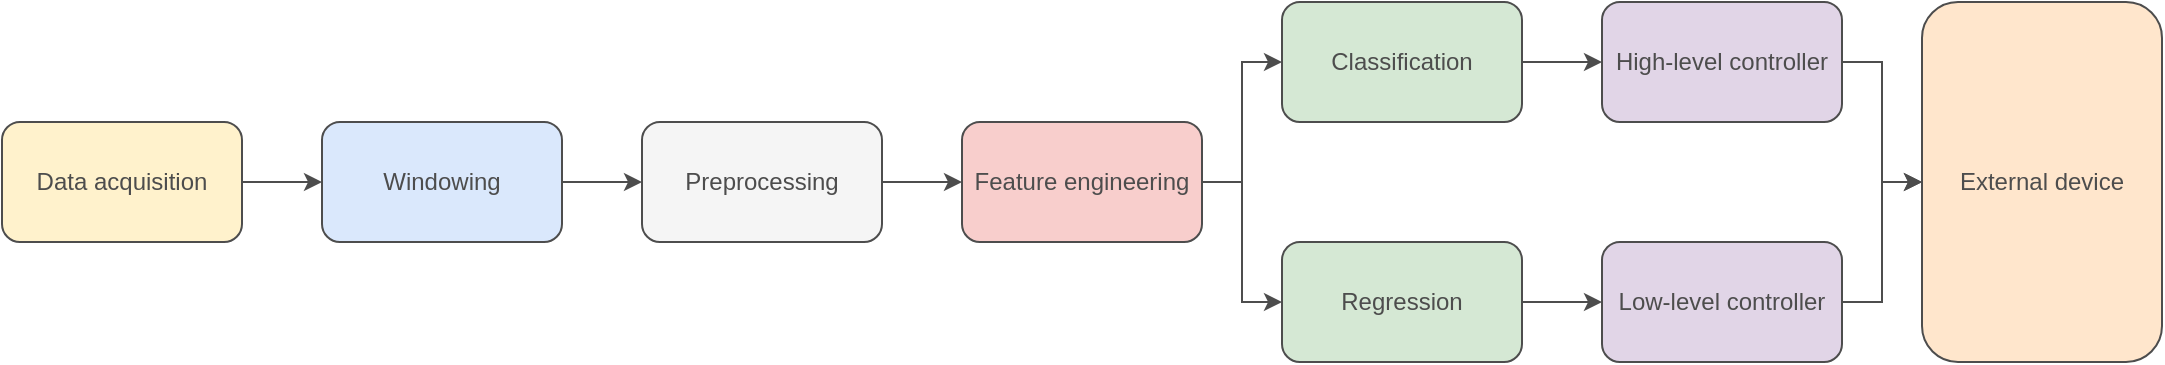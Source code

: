 <mxfile version="20.2.7" type="device"><diagram id="RulmJ-SVrYmtyPeonmaO" name="Page-1"><mxGraphModel dx="1422" dy="734" grid="1" gridSize="10" guides="1" tooltips="1" connect="1" arrows="1" fold="1" page="1" pageScale="1" pageWidth="1000" pageHeight="500" math="0" shadow="0"><root><mxCell id="0"/><mxCell id="1" parent="0"/><mxCell id="T7NRh_V3e4S3pBIKsgdC-14" style="edgeStyle=orthogonalEdgeStyle;rounded=0;orthogonalLoop=1;jettySize=auto;html=1;entryX=0;entryY=0.5;entryDx=0;entryDy=0;fontColor=#4D4D4D;strokeColor=#4D4D4D;" edge="1" parent="1" source="T7NRh_V3e4S3pBIKsgdC-1" target="T7NRh_V3e4S3pBIKsgdC-2"><mxGeometry relative="1" as="geometry"/></mxCell><mxCell id="T7NRh_V3e4S3pBIKsgdC-1" value="Data acquisition" style="rounded=1;whiteSpace=wrap;html=1;fillColor=#fff2cc;strokeColor=#4D4D4D;fontColor=#4D4D4D;" vertex="1" parent="1"><mxGeometry x="120" y="170" width="120" height="60" as="geometry"/></mxCell><mxCell id="T7NRh_V3e4S3pBIKsgdC-15" style="edgeStyle=orthogonalEdgeStyle;rounded=0;orthogonalLoop=1;jettySize=auto;html=1;entryX=0;entryY=0.5;entryDx=0;entryDy=0;fontColor=#4D4D4D;strokeColor=#4D4D4D;" edge="1" parent="1" source="T7NRh_V3e4S3pBIKsgdC-2" target="T7NRh_V3e4S3pBIKsgdC-3"><mxGeometry relative="1" as="geometry"/></mxCell><mxCell id="T7NRh_V3e4S3pBIKsgdC-2" value="Windowing" style="rounded=1;whiteSpace=wrap;html=1;fillColor=#dae8fc;strokeColor=#4D4D4D;fontColor=#4D4D4D;" vertex="1" parent="1"><mxGeometry x="280" y="170" width="120" height="60" as="geometry"/></mxCell><mxCell id="T7NRh_V3e4S3pBIKsgdC-16" style="edgeStyle=orthogonalEdgeStyle;rounded=0;orthogonalLoop=1;jettySize=auto;html=1;entryX=0;entryY=0.5;entryDx=0;entryDy=0;fontColor=#4D4D4D;strokeColor=#4D4D4D;" edge="1" parent="1" source="T7NRh_V3e4S3pBIKsgdC-3" target="T7NRh_V3e4S3pBIKsgdC-4"><mxGeometry relative="1" as="geometry"/></mxCell><mxCell id="T7NRh_V3e4S3pBIKsgdC-3" value="Preprocessing" style="rounded=1;whiteSpace=wrap;html=1;fillColor=#f5f5f5;strokeColor=#4D4D4D;fontColor=#4D4D4D;" vertex="1" parent="1"><mxGeometry x="440" y="170" width="120" height="60" as="geometry"/></mxCell><mxCell id="T7NRh_V3e4S3pBIKsgdC-17" style="edgeStyle=orthogonalEdgeStyle;rounded=0;orthogonalLoop=1;jettySize=auto;html=1;entryX=0;entryY=0.5;entryDx=0;entryDy=0;fontColor=#4D4D4D;strokeColor=#4D4D4D;" edge="1" parent="1" source="T7NRh_V3e4S3pBIKsgdC-4" target="T7NRh_V3e4S3pBIKsgdC-5"><mxGeometry relative="1" as="geometry"/></mxCell><mxCell id="T7NRh_V3e4S3pBIKsgdC-19" style="edgeStyle=orthogonalEdgeStyle;rounded=0;orthogonalLoop=1;jettySize=auto;html=1;exitX=1;exitY=0.5;exitDx=0;exitDy=0;entryX=0;entryY=0.5;entryDx=0;entryDy=0;fontColor=#4D4D4D;strokeColor=#4D4D4D;" edge="1" parent="1" source="T7NRh_V3e4S3pBIKsgdC-4" target="T7NRh_V3e4S3pBIKsgdC-6"><mxGeometry relative="1" as="geometry"/></mxCell><mxCell id="T7NRh_V3e4S3pBIKsgdC-4" value="Feature engineering" style="rounded=1;whiteSpace=wrap;html=1;fillColor=#f8cecc;strokeColor=#4D4D4D;fontColor=#4D4D4D;" vertex="1" parent="1"><mxGeometry x="600" y="170" width="120" height="60" as="geometry"/></mxCell><mxCell id="T7NRh_V3e4S3pBIKsgdC-21" style="edgeStyle=orthogonalEdgeStyle;rounded=0;orthogonalLoop=1;jettySize=auto;html=1;exitX=1;exitY=0.5;exitDx=0;exitDy=0;entryX=0;entryY=0.5;entryDx=0;entryDy=0;fontColor=#4D4D4D;strokeColor=#4D4D4D;" edge="1" parent="1" source="T7NRh_V3e4S3pBIKsgdC-5" target="T7NRh_V3e4S3pBIKsgdC-7"><mxGeometry relative="1" as="geometry"/></mxCell><mxCell id="T7NRh_V3e4S3pBIKsgdC-5" value="Classification" style="rounded=1;whiteSpace=wrap;html=1;fillColor=#d5e8d4;strokeColor=#4D4D4D;fontColor=#4D4D4D;" vertex="1" parent="1"><mxGeometry x="760" y="110" width="120" height="60" as="geometry"/></mxCell><mxCell id="T7NRh_V3e4S3pBIKsgdC-20" style="edgeStyle=orthogonalEdgeStyle;rounded=0;orthogonalLoop=1;jettySize=auto;html=1;exitX=1;exitY=0.5;exitDx=0;exitDy=0;entryX=0;entryY=0.5;entryDx=0;entryDy=0;fontColor=#4D4D4D;strokeColor=#4D4D4D;" edge="1" parent="1" source="T7NRh_V3e4S3pBIKsgdC-6" target="T7NRh_V3e4S3pBIKsgdC-8"><mxGeometry relative="1" as="geometry"/></mxCell><mxCell id="T7NRh_V3e4S3pBIKsgdC-6" value="Regression" style="rounded=1;whiteSpace=wrap;html=1;fillColor=#d5e8d4;strokeColor=#4D4D4D;fontColor=#4D4D4D;" vertex="1" parent="1"><mxGeometry x="760" y="230" width="120" height="60" as="geometry"/></mxCell><mxCell id="T7NRh_V3e4S3pBIKsgdC-22" style="edgeStyle=orthogonalEdgeStyle;rounded=0;orthogonalLoop=1;jettySize=auto;html=1;exitX=1;exitY=0.5;exitDx=0;exitDy=0;entryX=0;entryY=0.5;entryDx=0;entryDy=0;fontColor=#4D4D4D;strokeColor=#4D4D4D;" edge="1" parent="1" source="T7NRh_V3e4S3pBIKsgdC-7" target="T7NRh_V3e4S3pBIKsgdC-9"><mxGeometry relative="1" as="geometry"/></mxCell><mxCell id="T7NRh_V3e4S3pBIKsgdC-7" value="High-level controller" style="rounded=1;whiteSpace=wrap;html=1;fillColor=#e1d5e7;strokeColor=#4D4D4D;fontColor=#4D4D4D;" vertex="1" parent="1"><mxGeometry x="920" y="110" width="120" height="60" as="geometry"/></mxCell><mxCell id="T7NRh_V3e4S3pBIKsgdC-24" style="edgeStyle=orthogonalEdgeStyle;rounded=0;orthogonalLoop=1;jettySize=auto;html=1;entryX=0;entryY=0.5;entryDx=0;entryDy=0;fontColor=#4D4D4D;strokeColor=#4D4D4D;" edge="1" parent="1" source="T7NRh_V3e4S3pBIKsgdC-8" target="T7NRh_V3e4S3pBIKsgdC-9"><mxGeometry relative="1" as="geometry"/></mxCell><mxCell id="T7NRh_V3e4S3pBIKsgdC-8" value="Low-level controller" style="rounded=1;whiteSpace=wrap;html=1;fillColor=#e1d5e7;strokeColor=#4D4D4D;fontColor=#4D4D4D;" vertex="1" parent="1"><mxGeometry x="920" y="230" width="120" height="60" as="geometry"/></mxCell><mxCell id="T7NRh_V3e4S3pBIKsgdC-9" value="External device" style="rounded=1;whiteSpace=wrap;html=1;fillColor=#ffe6cc;strokeColor=#4D4D4D;fontColor=#4D4D4D;" vertex="1" parent="1"><mxGeometry x="1080" y="110" width="120" height="180" as="geometry"/></mxCell></root></mxGraphModel></diagram></mxfile>